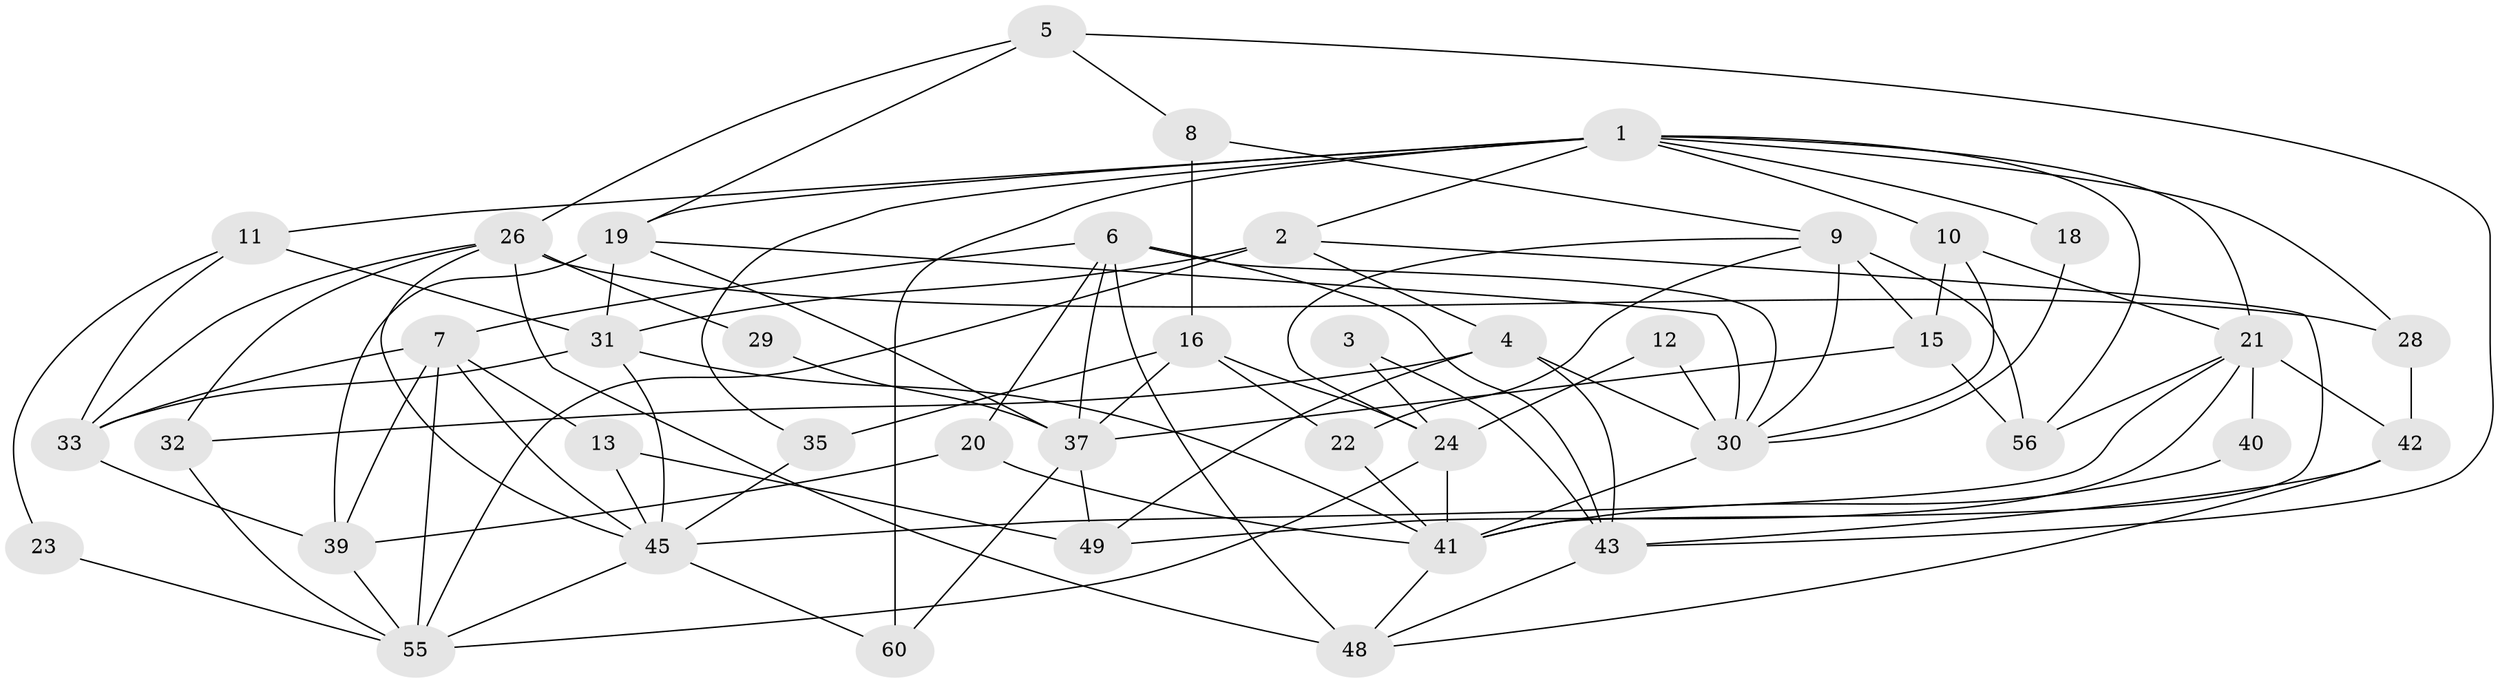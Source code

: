 // original degree distribution, {8: 0.03125, 3: 0.34375, 2: 0.109375, 4: 0.203125, 6: 0.0625, 5: 0.21875, 7: 0.03125}
// Generated by graph-tools (version 1.1) at 2025/11/02/27/25 16:11:17]
// undirected, 42 vertices, 99 edges
graph export_dot {
graph [start="1"]
  node [color=gray90,style=filled];
  1 [super="+57"];
  2 [super="+34"];
  3;
  4 [super="+17"];
  5;
  6 [super="+25"];
  7 [super="+59"];
  8;
  9 [super="+54"];
  10;
  11 [super="+14"];
  12;
  13;
  15 [super="+44"];
  16;
  18;
  19 [super="+50"];
  20;
  21 [super="+46"];
  22;
  23;
  24 [super="+38"];
  26 [super="+27"];
  28;
  29;
  30 [super="+62"];
  31 [super="+36"];
  32;
  33 [super="+63"];
  35 [super="+53"];
  37 [super="+64"];
  39;
  40;
  41 [super="+61"];
  42;
  43 [super="+47"];
  45 [super="+52"];
  48 [super="+51"];
  49;
  55 [super="+58"];
  56;
  60;
  1 -- 10;
  1 -- 56;
  1 -- 11;
  1 -- 18;
  1 -- 21;
  1 -- 35;
  1 -- 60;
  1 -- 2;
  1 -- 19;
  1 -- 28;
  2 -- 55;
  2 -- 31 [weight=2];
  2 -- 41;
  2 -- 4;
  3 -- 24;
  3 -- 43;
  4 -- 49;
  4 -- 30;
  4 -- 32;
  4 -- 43;
  5 -- 19;
  5 -- 43;
  5 -- 8;
  5 -- 26;
  6 -- 48 [weight=2];
  6 -- 30;
  6 -- 20;
  6 -- 7;
  6 -- 37;
  6 -- 43;
  7 -- 45;
  7 -- 13;
  7 -- 39;
  7 -- 55 [weight=2];
  7 -- 33;
  8 -- 16;
  8 -- 9;
  9 -- 22;
  9 -- 15;
  9 -- 56;
  9 -- 24;
  9 -- 30;
  10 -- 21;
  10 -- 30;
  10 -- 15;
  11 -- 33;
  11 -- 23;
  11 -- 31;
  12 -- 30 [weight=2];
  12 -- 24;
  13 -- 45;
  13 -- 49;
  15 -- 56;
  15 -- 37;
  16 -- 22;
  16 -- 24;
  16 -- 37;
  16 -- 35;
  18 -- 30;
  19 -- 39;
  19 -- 30;
  19 -- 37;
  19 -- 31;
  20 -- 39;
  20 -- 41;
  21 -- 42;
  21 -- 40;
  21 -- 56;
  21 -- 49;
  21 -- 45;
  22 -- 41;
  23 -- 55;
  24 -- 41;
  24 -- 55;
  26 -- 45;
  26 -- 28;
  26 -- 29;
  26 -- 32;
  26 -- 48;
  26 -- 33;
  28 -- 42;
  29 -- 37;
  30 -- 41 [weight=2];
  31 -- 45;
  31 -- 41;
  31 -- 33;
  32 -- 55;
  33 -- 39;
  35 -- 45 [weight=2];
  37 -- 49;
  37 -- 60;
  39 -- 55;
  40 -- 41;
  41 -- 48;
  42 -- 43;
  42 -- 48;
  43 -- 48;
  45 -- 55;
  45 -- 60;
}
